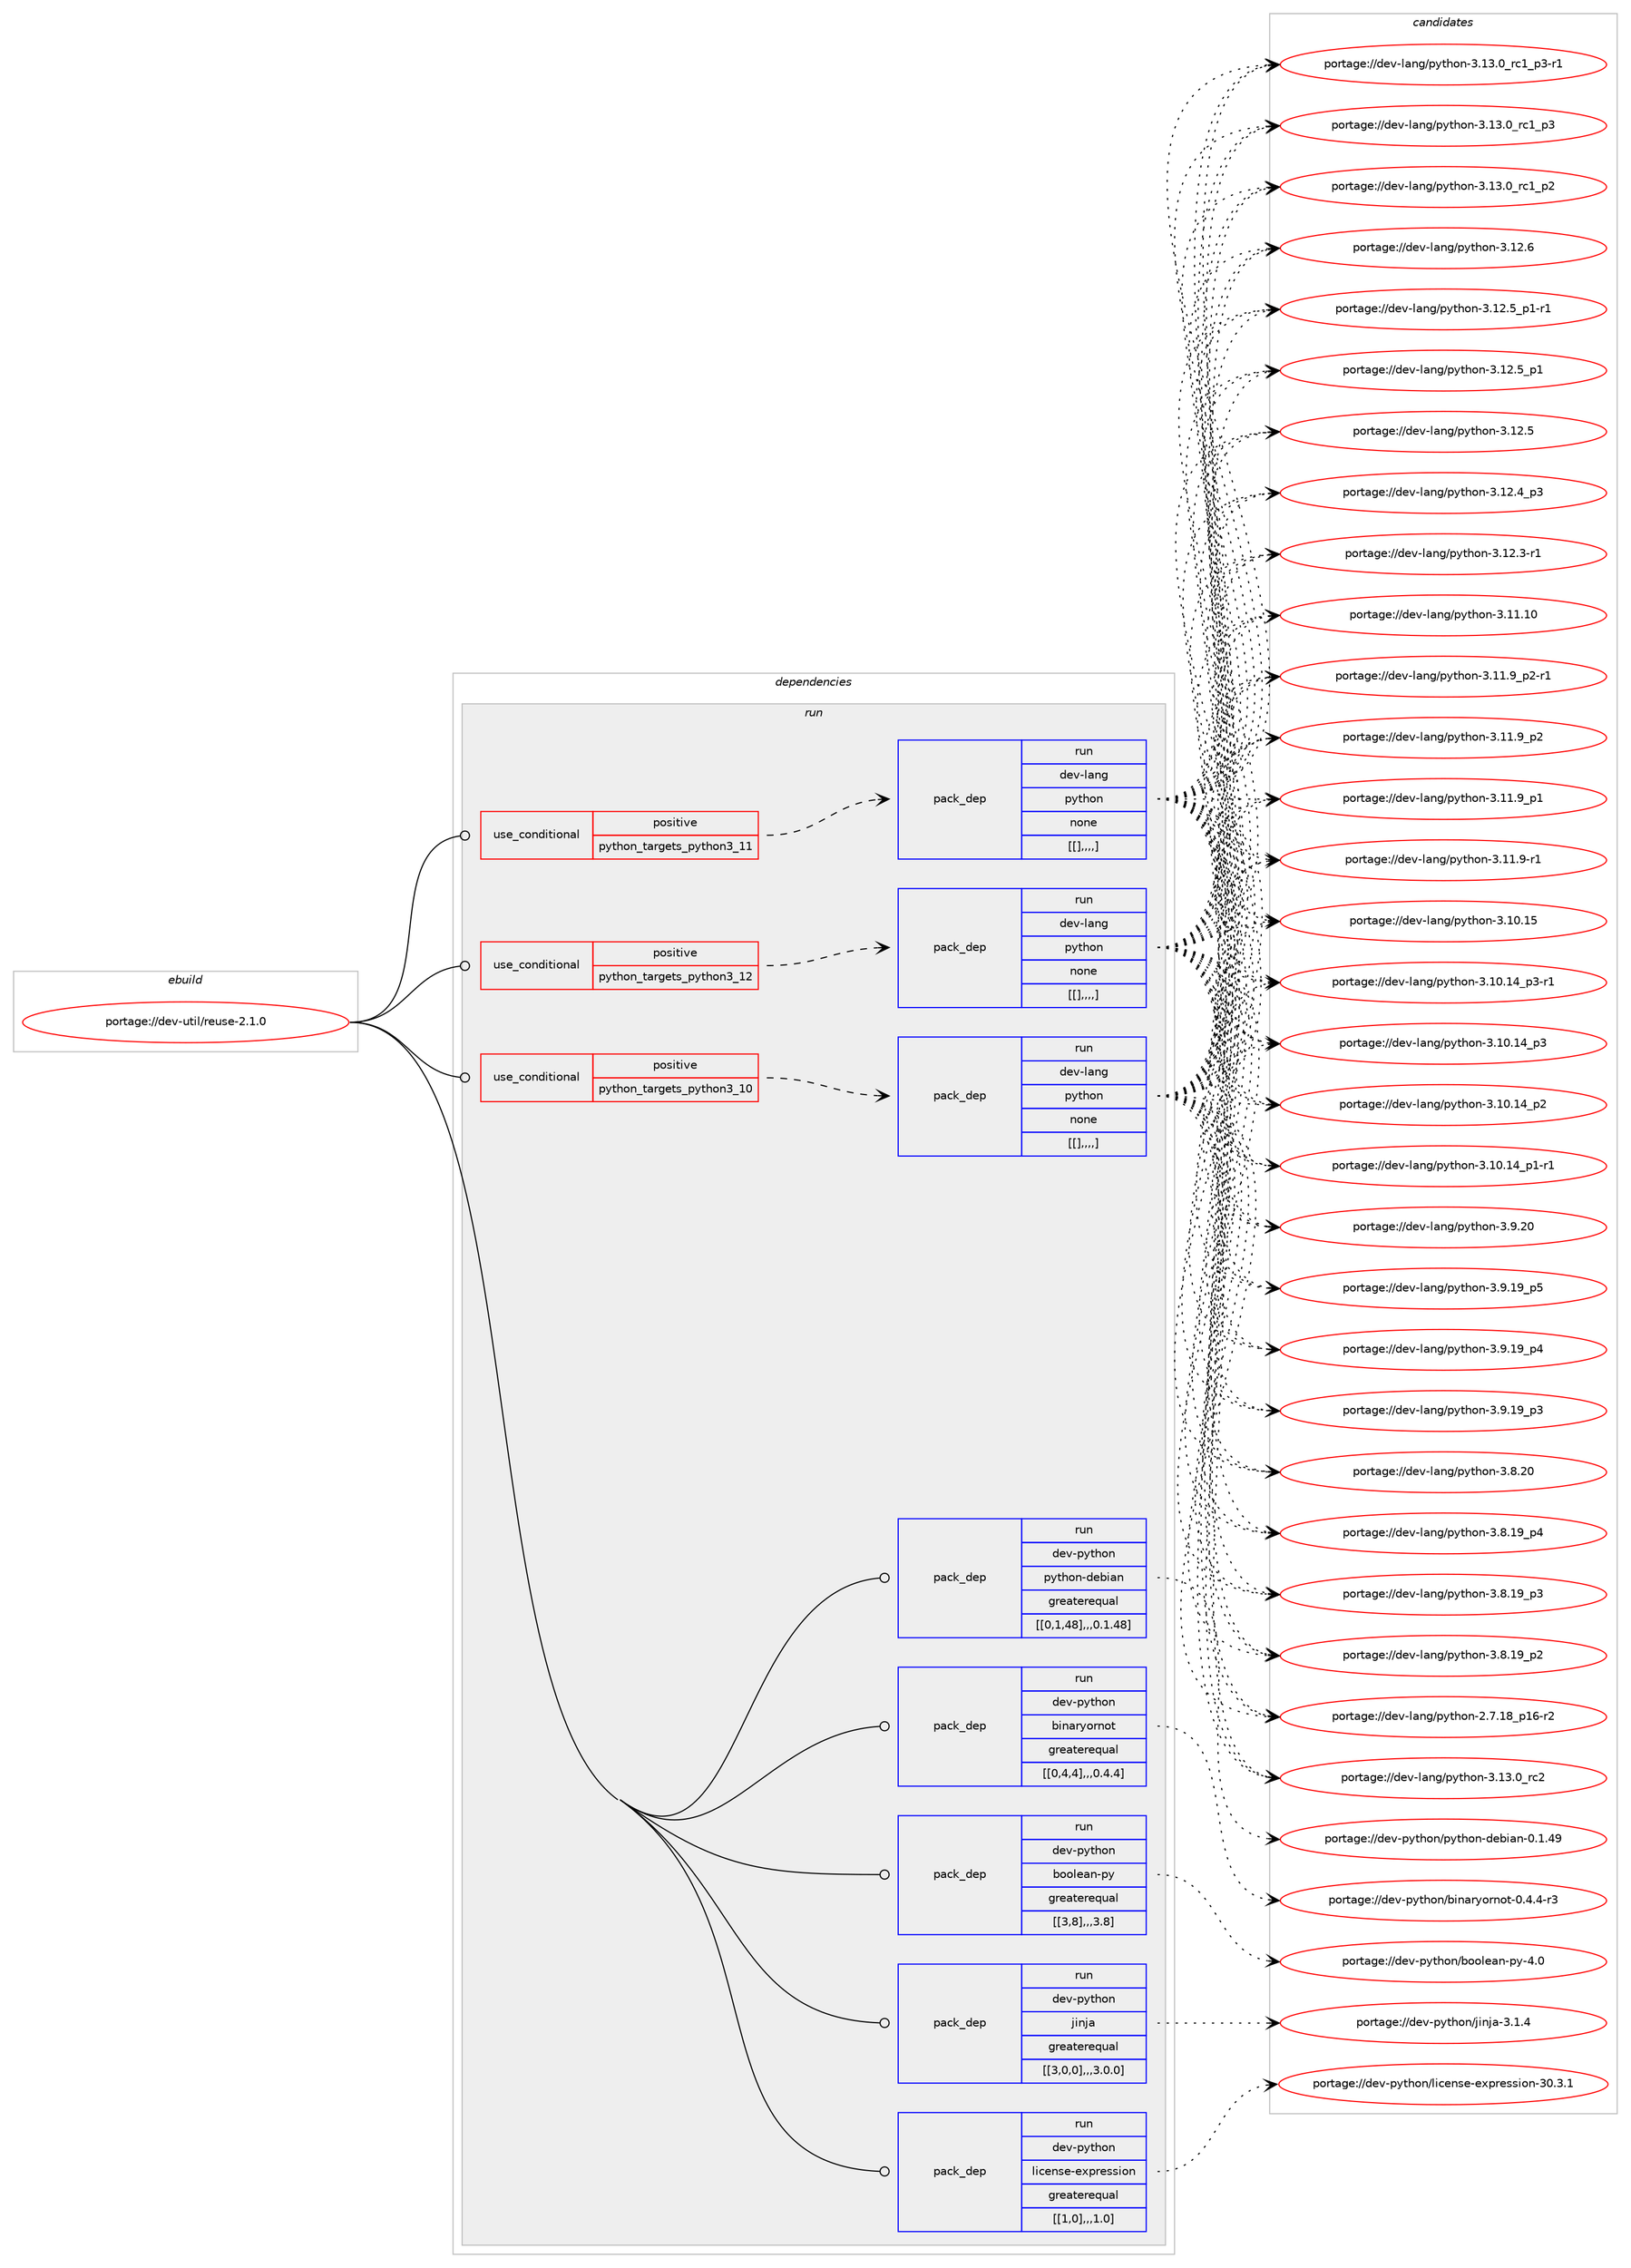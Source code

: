 digraph prolog {

# *************
# Graph options
# *************

newrank=true;
concentrate=true;
compound=true;
graph [rankdir=LR,fontname=Helvetica,fontsize=10,ranksep=1.5];#, ranksep=2.5, nodesep=0.2];
edge  [arrowhead=vee];
node  [fontname=Helvetica,fontsize=10];

# **********
# The ebuild
# **********

subgraph cluster_leftcol {
color=gray;
label=<<i>ebuild</i>>;
id [label="portage://dev-util/reuse-2.1.0", color=red, width=4, href="../dev-util/reuse-2.1.0.svg"];
}

# ****************
# The dependencies
# ****************

subgraph cluster_midcol {
color=gray;
label=<<i>dependencies</i>>;
subgraph cluster_compile {
fillcolor="#eeeeee";
style=filled;
label=<<i>compile</i>>;
}
subgraph cluster_compileandrun {
fillcolor="#eeeeee";
style=filled;
label=<<i>compile and run</i>>;
}
subgraph cluster_run {
fillcolor="#eeeeee";
style=filled;
label=<<i>run</i>>;
subgraph cond63395 {
dependency222886 [label=<<TABLE BORDER="0" CELLBORDER="1" CELLSPACING="0" CELLPADDING="4"><TR><TD ROWSPAN="3" CELLPADDING="10">use_conditional</TD></TR><TR><TD>positive</TD></TR><TR><TD>python_targets_python3_10</TD></TR></TABLE>>, shape=none, color=red];
subgraph pack158058 {
dependency222887 [label=<<TABLE BORDER="0" CELLBORDER="1" CELLSPACING="0" CELLPADDING="4" WIDTH="220"><TR><TD ROWSPAN="6" CELLPADDING="30">pack_dep</TD></TR><TR><TD WIDTH="110">run</TD></TR><TR><TD>dev-lang</TD></TR><TR><TD>python</TD></TR><TR><TD>none</TD></TR><TR><TD>[[],,,,]</TD></TR></TABLE>>, shape=none, color=blue];
}
dependency222886:e -> dependency222887:w [weight=20,style="dashed",arrowhead="vee"];
}
id:e -> dependency222886:w [weight=20,style="solid",arrowhead="odot"];
subgraph cond63396 {
dependency222888 [label=<<TABLE BORDER="0" CELLBORDER="1" CELLSPACING="0" CELLPADDING="4"><TR><TD ROWSPAN="3" CELLPADDING="10">use_conditional</TD></TR><TR><TD>positive</TD></TR><TR><TD>python_targets_python3_11</TD></TR></TABLE>>, shape=none, color=red];
subgraph pack158059 {
dependency222889 [label=<<TABLE BORDER="0" CELLBORDER="1" CELLSPACING="0" CELLPADDING="4" WIDTH="220"><TR><TD ROWSPAN="6" CELLPADDING="30">pack_dep</TD></TR><TR><TD WIDTH="110">run</TD></TR><TR><TD>dev-lang</TD></TR><TR><TD>python</TD></TR><TR><TD>none</TD></TR><TR><TD>[[],,,,]</TD></TR></TABLE>>, shape=none, color=blue];
}
dependency222888:e -> dependency222889:w [weight=20,style="dashed",arrowhead="vee"];
}
id:e -> dependency222888:w [weight=20,style="solid",arrowhead="odot"];
subgraph cond63397 {
dependency222890 [label=<<TABLE BORDER="0" CELLBORDER="1" CELLSPACING="0" CELLPADDING="4"><TR><TD ROWSPAN="3" CELLPADDING="10">use_conditional</TD></TR><TR><TD>positive</TD></TR><TR><TD>python_targets_python3_12</TD></TR></TABLE>>, shape=none, color=red];
subgraph pack158060 {
dependency222891 [label=<<TABLE BORDER="0" CELLBORDER="1" CELLSPACING="0" CELLPADDING="4" WIDTH="220"><TR><TD ROWSPAN="6" CELLPADDING="30">pack_dep</TD></TR><TR><TD WIDTH="110">run</TD></TR><TR><TD>dev-lang</TD></TR><TR><TD>python</TD></TR><TR><TD>none</TD></TR><TR><TD>[[],,,,]</TD></TR></TABLE>>, shape=none, color=blue];
}
dependency222890:e -> dependency222891:w [weight=20,style="dashed",arrowhead="vee"];
}
id:e -> dependency222890:w [weight=20,style="solid",arrowhead="odot"];
subgraph pack158061 {
dependency222892 [label=<<TABLE BORDER="0" CELLBORDER="1" CELLSPACING="0" CELLPADDING="4" WIDTH="220"><TR><TD ROWSPAN="6" CELLPADDING="30">pack_dep</TD></TR><TR><TD WIDTH="110">run</TD></TR><TR><TD>dev-python</TD></TR><TR><TD>binaryornot</TD></TR><TR><TD>greaterequal</TD></TR><TR><TD>[[0,4,4],,,0.4.4]</TD></TR></TABLE>>, shape=none, color=blue];
}
id:e -> dependency222892:w [weight=20,style="solid",arrowhead="odot"];
subgraph pack158062 {
dependency222893 [label=<<TABLE BORDER="0" CELLBORDER="1" CELLSPACING="0" CELLPADDING="4" WIDTH="220"><TR><TD ROWSPAN="6" CELLPADDING="30">pack_dep</TD></TR><TR><TD WIDTH="110">run</TD></TR><TR><TD>dev-python</TD></TR><TR><TD>boolean-py</TD></TR><TR><TD>greaterequal</TD></TR><TR><TD>[[3,8],,,3.8]</TD></TR></TABLE>>, shape=none, color=blue];
}
id:e -> dependency222893:w [weight=20,style="solid",arrowhead="odot"];
subgraph pack158063 {
dependency222894 [label=<<TABLE BORDER="0" CELLBORDER="1" CELLSPACING="0" CELLPADDING="4" WIDTH="220"><TR><TD ROWSPAN="6" CELLPADDING="30">pack_dep</TD></TR><TR><TD WIDTH="110">run</TD></TR><TR><TD>dev-python</TD></TR><TR><TD>jinja</TD></TR><TR><TD>greaterequal</TD></TR><TR><TD>[[3,0,0],,,3.0.0]</TD></TR></TABLE>>, shape=none, color=blue];
}
id:e -> dependency222894:w [weight=20,style="solid",arrowhead="odot"];
subgraph pack158064 {
dependency222895 [label=<<TABLE BORDER="0" CELLBORDER="1" CELLSPACING="0" CELLPADDING="4" WIDTH="220"><TR><TD ROWSPAN="6" CELLPADDING="30">pack_dep</TD></TR><TR><TD WIDTH="110">run</TD></TR><TR><TD>dev-python</TD></TR><TR><TD>license-expression</TD></TR><TR><TD>greaterequal</TD></TR><TR><TD>[[1,0],,,1.0]</TD></TR></TABLE>>, shape=none, color=blue];
}
id:e -> dependency222895:w [weight=20,style="solid",arrowhead="odot"];
subgraph pack158065 {
dependency222896 [label=<<TABLE BORDER="0" CELLBORDER="1" CELLSPACING="0" CELLPADDING="4" WIDTH="220"><TR><TD ROWSPAN="6" CELLPADDING="30">pack_dep</TD></TR><TR><TD WIDTH="110">run</TD></TR><TR><TD>dev-python</TD></TR><TR><TD>python-debian</TD></TR><TR><TD>greaterequal</TD></TR><TR><TD>[[0,1,48],,,0.1.48]</TD></TR></TABLE>>, shape=none, color=blue];
}
id:e -> dependency222896:w [weight=20,style="solid",arrowhead="odot"];
}
}

# **************
# The candidates
# **************

subgraph cluster_choices {
rank=same;
color=gray;
label=<<i>candidates</i>>;

subgraph choice158058 {
color=black;
nodesep=1;
choice10010111845108971101034711212111610411111045514649514648951149950 [label="portage://dev-lang/python-3.13.0_rc2", color=red, width=4,href="../dev-lang/python-3.13.0_rc2.svg"];
choice1001011184510897110103471121211161041111104551464951464895114994995112514511449 [label="portage://dev-lang/python-3.13.0_rc1_p3-r1", color=red, width=4,href="../dev-lang/python-3.13.0_rc1_p3-r1.svg"];
choice100101118451089711010347112121116104111110455146495146489511499499511251 [label="portage://dev-lang/python-3.13.0_rc1_p3", color=red, width=4,href="../dev-lang/python-3.13.0_rc1_p3.svg"];
choice100101118451089711010347112121116104111110455146495146489511499499511250 [label="portage://dev-lang/python-3.13.0_rc1_p2", color=red, width=4,href="../dev-lang/python-3.13.0_rc1_p2.svg"];
choice10010111845108971101034711212111610411111045514649504654 [label="portage://dev-lang/python-3.12.6", color=red, width=4,href="../dev-lang/python-3.12.6.svg"];
choice1001011184510897110103471121211161041111104551464950465395112494511449 [label="portage://dev-lang/python-3.12.5_p1-r1", color=red, width=4,href="../dev-lang/python-3.12.5_p1-r1.svg"];
choice100101118451089711010347112121116104111110455146495046539511249 [label="portage://dev-lang/python-3.12.5_p1", color=red, width=4,href="../dev-lang/python-3.12.5_p1.svg"];
choice10010111845108971101034711212111610411111045514649504653 [label="portage://dev-lang/python-3.12.5", color=red, width=4,href="../dev-lang/python-3.12.5.svg"];
choice100101118451089711010347112121116104111110455146495046529511251 [label="portage://dev-lang/python-3.12.4_p3", color=red, width=4,href="../dev-lang/python-3.12.4_p3.svg"];
choice100101118451089711010347112121116104111110455146495046514511449 [label="portage://dev-lang/python-3.12.3-r1", color=red, width=4,href="../dev-lang/python-3.12.3-r1.svg"];
choice1001011184510897110103471121211161041111104551464949464948 [label="portage://dev-lang/python-3.11.10", color=red, width=4,href="../dev-lang/python-3.11.10.svg"];
choice1001011184510897110103471121211161041111104551464949465795112504511449 [label="portage://dev-lang/python-3.11.9_p2-r1", color=red, width=4,href="../dev-lang/python-3.11.9_p2-r1.svg"];
choice100101118451089711010347112121116104111110455146494946579511250 [label="portage://dev-lang/python-3.11.9_p2", color=red, width=4,href="../dev-lang/python-3.11.9_p2.svg"];
choice100101118451089711010347112121116104111110455146494946579511249 [label="portage://dev-lang/python-3.11.9_p1", color=red, width=4,href="../dev-lang/python-3.11.9_p1.svg"];
choice100101118451089711010347112121116104111110455146494946574511449 [label="portage://dev-lang/python-3.11.9-r1", color=red, width=4,href="../dev-lang/python-3.11.9-r1.svg"];
choice1001011184510897110103471121211161041111104551464948464953 [label="portage://dev-lang/python-3.10.15", color=red, width=4,href="../dev-lang/python-3.10.15.svg"];
choice100101118451089711010347112121116104111110455146494846495295112514511449 [label="portage://dev-lang/python-3.10.14_p3-r1", color=red, width=4,href="../dev-lang/python-3.10.14_p3-r1.svg"];
choice10010111845108971101034711212111610411111045514649484649529511251 [label="portage://dev-lang/python-3.10.14_p3", color=red, width=4,href="../dev-lang/python-3.10.14_p3.svg"];
choice10010111845108971101034711212111610411111045514649484649529511250 [label="portage://dev-lang/python-3.10.14_p2", color=red, width=4,href="../dev-lang/python-3.10.14_p2.svg"];
choice100101118451089711010347112121116104111110455146494846495295112494511449 [label="portage://dev-lang/python-3.10.14_p1-r1", color=red, width=4,href="../dev-lang/python-3.10.14_p1-r1.svg"];
choice10010111845108971101034711212111610411111045514657465048 [label="portage://dev-lang/python-3.9.20", color=red, width=4,href="../dev-lang/python-3.9.20.svg"];
choice100101118451089711010347112121116104111110455146574649579511253 [label="portage://dev-lang/python-3.9.19_p5", color=red, width=4,href="../dev-lang/python-3.9.19_p5.svg"];
choice100101118451089711010347112121116104111110455146574649579511252 [label="portage://dev-lang/python-3.9.19_p4", color=red, width=4,href="../dev-lang/python-3.9.19_p4.svg"];
choice100101118451089711010347112121116104111110455146574649579511251 [label="portage://dev-lang/python-3.9.19_p3", color=red, width=4,href="../dev-lang/python-3.9.19_p3.svg"];
choice10010111845108971101034711212111610411111045514656465048 [label="portage://dev-lang/python-3.8.20", color=red, width=4,href="../dev-lang/python-3.8.20.svg"];
choice100101118451089711010347112121116104111110455146564649579511252 [label="portage://dev-lang/python-3.8.19_p4", color=red, width=4,href="../dev-lang/python-3.8.19_p4.svg"];
choice100101118451089711010347112121116104111110455146564649579511251 [label="portage://dev-lang/python-3.8.19_p3", color=red, width=4,href="../dev-lang/python-3.8.19_p3.svg"];
choice100101118451089711010347112121116104111110455146564649579511250 [label="portage://dev-lang/python-3.8.19_p2", color=red, width=4,href="../dev-lang/python-3.8.19_p2.svg"];
choice100101118451089711010347112121116104111110455046554649569511249544511450 [label="portage://dev-lang/python-2.7.18_p16-r2", color=red, width=4,href="../dev-lang/python-2.7.18_p16-r2.svg"];
dependency222887:e -> choice10010111845108971101034711212111610411111045514649514648951149950:w [style=dotted,weight="100"];
dependency222887:e -> choice1001011184510897110103471121211161041111104551464951464895114994995112514511449:w [style=dotted,weight="100"];
dependency222887:e -> choice100101118451089711010347112121116104111110455146495146489511499499511251:w [style=dotted,weight="100"];
dependency222887:e -> choice100101118451089711010347112121116104111110455146495146489511499499511250:w [style=dotted,weight="100"];
dependency222887:e -> choice10010111845108971101034711212111610411111045514649504654:w [style=dotted,weight="100"];
dependency222887:e -> choice1001011184510897110103471121211161041111104551464950465395112494511449:w [style=dotted,weight="100"];
dependency222887:e -> choice100101118451089711010347112121116104111110455146495046539511249:w [style=dotted,weight="100"];
dependency222887:e -> choice10010111845108971101034711212111610411111045514649504653:w [style=dotted,weight="100"];
dependency222887:e -> choice100101118451089711010347112121116104111110455146495046529511251:w [style=dotted,weight="100"];
dependency222887:e -> choice100101118451089711010347112121116104111110455146495046514511449:w [style=dotted,weight="100"];
dependency222887:e -> choice1001011184510897110103471121211161041111104551464949464948:w [style=dotted,weight="100"];
dependency222887:e -> choice1001011184510897110103471121211161041111104551464949465795112504511449:w [style=dotted,weight="100"];
dependency222887:e -> choice100101118451089711010347112121116104111110455146494946579511250:w [style=dotted,weight="100"];
dependency222887:e -> choice100101118451089711010347112121116104111110455146494946579511249:w [style=dotted,weight="100"];
dependency222887:e -> choice100101118451089711010347112121116104111110455146494946574511449:w [style=dotted,weight="100"];
dependency222887:e -> choice1001011184510897110103471121211161041111104551464948464953:w [style=dotted,weight="100"];
dependency222887:e -> choice100101118451089711010347112121116104111110455146494846495295112514511449:w [style=dotted,weight="100"];
dependency222887:e -> choice10010111845108971101034711212111610411111045514649484649529511251:w [style=dotted,weight="100"];
dependency222887:e -> choice10010111845108971101034711212111610411111045514649484649529511250:w [style=dotted,weight="100"];
dependency222887:e -> choice100101118451089711010347112121116104111110455146494846495295112494511449:w [style=dotted,weight="100"];
dependency222887:e -> choice10010111845108971101034711212111610411111045514657465048:w [style=dotted,weight="100"];
dependency222887:e -> choice100101118451089711010347112121116104111110455146574649579511253:w [style=dotted,weight="100"];
dependency222887:e -> choice100101118451089711010347112121116104111110455146574649579511252:w [style=dotted,weight="100"];
dependency222887:e -> choice100101118451089711010347112121116104111110455146574649579511251:w [style=dotted,weight="100"];
dependency222887:e -> choice10010111845108971101034711212111610411111045514656465048:w [style=dotted,weight="100"];
dependency222887:e -> choice100101118451089711010347112121116104111110455146564649579511252:w [style=dotted,weight="100"];
dependency222887:e -> choice100101118451089711010347112121116104111110455146564649579511251:w [style=dotted,weight="100"];
dependency222887:e -> choice100101118451089711010347112121116104111110455146564649579511250:w [style=dotted,weight="100"];
dependency222887:e -> choice100101118451089711010347112121116104111110455046554649569511249544511450:w [style=dotted,weight="100"];
}
subgraph choice158059 {
color=black;
nodesep=1;
choice10010111845108971101034711212111610411111045514649514648951149950 [label="portage://dev-lang/python-3.13.0_rc2", color=red, width=4,href="../dev-lang/python-3.13.0_rc2.svg"];
choice1001011184510897110103471121211161041111104551464951464895114994995112514511449 [label="portage://dev-lang/python-3.13.0_rc1_p3-r1", color=red, width=4,href="../dev-lang/python-3.13.0_rc1_p3-r1.svg"];
choice100101118451089711010347112121116104111110455146495146489511499499511251 [label="portage://dev-lang/python-3.13.0_rc1_p3", color=red, width=4,href="../dev-lang/python-3.13.0_rc1_p3.svg"];
choice100101118451089711010347112121116104111110455146495146489511499499511250 [label="portage://dev-lang/python-3.13.0_rc1_p2", color=red, width=4,href="../dev-lang/python-3.13.0_rc1_p2.svg"];
choice10010111845108971101034711212111610411111045514649504654 [label="portage://dev-lang/python-3.12.6", color=red, width=4,href="../dev-lang/python-3.12.6.svg"];
choice1001011184510897110103471121211161041111104551464950465395112494511449 [label="portage://dev-lang/python-3.12.5_p1-r1", color=red, width=4,href="../dev-lang/python-3.12.5_p1-r1.svg"];
choice100101118451089711010347112121116104111110455146495046539511249 [label="portage://dev-lang/python-3.12.5_p1", color=red, width=4,href="../dev-lang/python-3.12.5_p1.svg"];
choice10010111845108971101034711212111610411111045514649504653 [label="portage://dev-lang/python-3.12.5", color=red, width=4,href="../dev-lang/python-3.12.5.svg"];
choice100101118451089711010347112121116104111110455146495046529511251 [label="portage://dev-lang/python-3.12.4_p3", color=red, width=4,href="../dev-lang/python-3.12.4_p3.svg"];
choice100101118451089711010347112121116104111110455146495046514511449 [label="portage://dev-lang/python-3.12.3-r1", color=red, width=4,href="../dev-lang/python-3.12.3-r1.svg"];
choice1001011184510897110103471121211161041111104551464949464948 [label="portage://dev-lang/python-3.11.10", color=red, width=4,href="../dev-lang/python-3.11.10.svg"];
choice1001011184510897110103471121211161041111104551464949465795112504511449 [label="portage://dev-lang/python-3.11.9_p2-r1", color=red, width=4,href="../dev-lang/python-3.11.9_p2-r1.svg"];
choice100101118451089711010347112121116104111110455146494946579511250 [label="portage://dev-lang/python-3.11.9_p2", color=red, width=4,href="../dev-lang/python-3.11.9_p2.svg"];
choice100101118451089711010347112121116104111110455146494946579511249 [label="portage://dev-lang/python-3.11.9_p1", color=red, width=4,href="../dev-lang/python-3.11.9_p1.svg"];
choice100101118451089711010347112121116104111110455146494946574511449 [label="portage://dev-lang/python-3.11.9-r1", color=red, width=4,href="../dev-lang/python-3.11.9-r1.svg"];
choice1001011184510897110103471121211161041111104551464948464953 [label="portage://dev-lang/python-3.10.15", color=red, width=4,href="../dev-lang/python-3.10.15.svg"];
choice100101118451089711010347112121116104111110455146494846495295112514511449 [label="portage://dev-lang/python-3.10.14_p3-r1", color=red, width=4,href="../dev-lang/python-3.10.14_p3-r1.svg"];
choice10010111845108971101034711212111610411111045514649484649529511251 [label="portage://dev-lang/python-3.10.14_p3", color=red, width=4,href="../dev-lang/python-3.10.14_p3.svg"];
choice10010111845108971101034711212111610411111045514649484649529511250 [label="portage://dev-lang/python-3.10.14_p2", color=red, width=4,href="../dev-lang/python-3.10.14_p2.svg"];
choice100101118451089711010347112121116104111110455146494846495295112494511449 [label="portage://dev-lang/python-3.10.14_p1-r1", color=red, width=4,href="../dev-lang/python-3.10.14_p1-r1.svg"];
choice10010111845108971101034711212111610411111045514657465048 [label="portage://dev-lang/python-3.9.20", color=red, width=4,href="../dev-lang/python-3.9.20.svg"];
choice100101118451089711010347112121116104111110455146574649579511253 [label="portage://dev-lang/python-3.9.19_p5", color=red, width=4,href="../dev-lang/python-3.9.19_p5.svg"];
choice100101118451089711010347112121116104111110455146574649579511252 [label="portage://dev-lang/python-3.9.19_p4", color=red, width=4,href="../dev-lang/python-3.9.19_p4.svg"];
choice100101118451089711010347112121116104111110455146574649579511251 [label="portage://dev-lang/python-3.9.19_p3", color=red, width=4,href="../dev-lang/python-3.9.19_p3.svg"];
choice10010111845108971101034711212111610411111045514656465048 [label="portage://dev-lang/python-3.8.20", color=red, width=4,href="../dev-lang/python-3.8.20.svg"];
choice100101118451089711010347112121116104111110455146564649579511252 [label="portage://dev-lang/python-3.8.19_p4", color=red, width=4,href="../dev-lang/python-3.8.19_p4.svg"];
choice100101118451089711010347112121116104111110455146564649579511251 [label="portage://dev-lang/python-3.8.19_p3", color=red, width=4,href="../dev-lang/python-3.8.19_p3.svg"];
choice100101118451089711010347112121116104111110455146564649579511250 [label="portage://dev-lang/python-3.8.19_p2", color=red, width=4,href="../dev-lang/python-3.8.19_p2.svg"];
choice100101118451089711010347112121116104111110455046554649569511249544511450 [label="portage://dev-lang/python-2.7.18_p16-r2", color=red, width=4,href="../dev-lang/python-2.7.18_p16-r2.svg"];
dependency222889:e -> choice10010111845108971101034711212111610411111045514649514648951149950:w [style=dotted,weight="100"];
dependency222889:e -> choice1001011184510897110103471121211161041111104551464951464895114994995112514511449:w [style=dotted,weight="100"];
dependency222889:e -> choice100101118451089711010347112121116104111110455146495146489511499499511251:w [style=dotted,weight="100"];
dependency222889:e -> choice100101118451089711010347112121116104111110455146495146489511499499511250:w [style=dotted,weight="100"];
dependency222889:e -> choice10010111845108971101034711212111610411111045514649504654:w [style=dotted,weight="100"];
dependency222889:e -> choice1001011184510897110103471121211161041111104551464950465395112494511449:w [style=dotted,weight="100"];
dependency222889:e -> choice100101118451089711010347112121116104111110455146495046539511249:w [style=dotted,weight="100"];
dependency222889:e -> choice10010111845108971101034711212111610411111045514649504653:w [style=dotted,weight="100"];
dependency222889:e -> choice100101118451089711010347112121116104111110455146495046529511251:w [style=dotted,weight="100"];
dependency222889:e -> choice100101118451089711010347112121116104111110455146495046514511449:w [style=dotted,weight="100"];
dependency222889:e -> choice1001011184510897110103471121211161041111104551464949464948:w [style=dotted,weight="100"];
dependency222889:e -> choice1001011184510897110103471121211161041111104551464949465795112504511449:w [style=dotted,weight="100"];
dependency222889:e -> choice100101118451089711010347112121116104111110455146494946579511250:w [style=dotted,weight="100"];
dependency222889:e -> choice100101118451089711010347112121116104111110455146494946579511249:w [style=dotted,weight="100"];
dependency222889:e -> choice100101118451089711010347112121116104111110455146494946574511449:w [style=dotted,weight="100"];
dependency222889:e -> choice1001011184510897110103471121211161041111104551464948464953:w [style=dotted,weight="100"];
dependency222889:e -> choice100101118451089711010347112121116104111110455146494846495295112514511449:w [style=dotted,weight="100"];
dependency222889:e -> choice10010111845108971101034711212111610411111045514649484649529511251:w [style=dotted,weight="100"];
dependency222889:e -> choice10010111845108971101034711212111610411111045514649484649529511250:w [style=dotted,weight="100"];
dependency222889:e -> choice100101118451089711010347112121116104111110455146494846495295112494511449:w [style=dotted,weight="100"];
dependency222889:e -> choice10010111845108971101034711212111610411111045514657465048:w [style=dotted,weight="100"];
dependency222889:e -> choice100101118451089711010347112121116104111110455146574649579511253:w [style=dotted,weight="100"];
dependency222889:e -> choice100101118451089711010347112121116104111110455146574649579511252:w [style=dotted,weight="100"];
dependency222889:e -> choice100101118451089711010347112121116104111110455146574649579511251:w [style=dotted,weight="100"];
dependency222889:e -> choice10010111845108971101034711212111610411111045514656465048:w [style=dotted,weight="100"];
dependency222889:e -> choice100101118451089711010347112121116104111110455146564649579511252:w [style=dotted,weight="100"];
dependency222889:e -> choice100101118451089711010347112121116104111110455146564649579511251:w [style=dotted,weight="100"];
dependency222889:e -> choice100101118451089711010347112121116104111110455146564649579511250:w [style=dotted,weight="100"];
dependency222889:e -> choice100101118451089711010347112121116104111110455046554649569511249544511450:w [style=dotted,weight="100"];
}
subgraph choice158060 {
color=black;
nodesep=1;
choice10010111845108971101034711212111610411111045514649514648951149950 [label="portage://dev-lang/python-3.13.0_rc2", color=red, width=4,href="../dev-lang/python-3.13.0_rc2.svg"];
choice1001011184510897110103471121211161041111104551464951464895114994995112514511449 [label="portage://dev-lang/python-3.13.0_rc1_p3-r1", color=red, width=4,href="../dev-lang/python-3.13.0_rc1_p3-r1.svg"];
choice100101118451089711010347112121116104111110455146495146489511499499511251 [label="portage://dev-lang/python-3.13.0_rc1_p3", color=red, width=4,href="../dev-lang/python-3.13.0_rc1_p3.svg"];
choice100101118451089711010347112121116104111110455146495146489511499499511250 [label="portage://dev-lang/python-3.13.0_rc1_p2", color=red, width=4,href="../dev-lang/python-3.13.0_rc1_p2.svg"];
choice10010111845108971101034711212111610411111045514649504654 [label="portage://dev-lang/python-3.12.6", color=red, width=4,href="../dev-lang/python-3.12.6.svg"];
choice1001011184510897110103471121211161041111104551464950465395112494511449 [label="portage://dev-lang/python-3.12.5_p1-r1", color=red, width=4,href="../dev-lang/python-3.12.5_p1-r1.svg"];
choice100101118451089711010347112121116104111110455146495046539511249 [label="portage://dev-lang/python-3.12.5_p1", color=red, width=4,href="../dev-lang/python-3.12.5_p1.svg"];
choice10010111845108971101034711212111610411111045514649504653 [label="portage://dev-lang/python-3.12.5", color=red, width=4,href="../dev-lang/python-3.12.5.svg"];
choice100101118451089711010347112121116104111110455146495046529511251 [label="portage://dev-lang/python-3.12.4_p3", color=red, width=4,href="../dev-lang/python-3.12.4_p3.svg"];
choice100101118451089711010347112121116104111110455146495046514511449 [label="portage://dev-lang/python-3.12.3-r1", color=red, width=4,href="../dev-lang/python-3.12.3-r1.svg"];
choice1001011184510897110103471121211161041111104551464949464948 [label="portage://dev-lang/python-3.11.10", color=red, width=4,href="../dev-lang/python-3.11.10.svg"];
choice1001011184510897110103471121211161041111104551464949465795112504511449 [label="portage://dev-lang/python-3.11.9_p2-r1", color=red, width=4,href="../dev-lang/python-3.11.9_p2-r1.svg"];
choice100101118451089711010347112121116104111110455146494946579511250 [label="portage://dev-lang/python-3.11.9_p2", color=red, width=4,href="../dev-lang/python-3.11.9_p2.svg"];
choice100101118451089711010347112121116104111110455146494946579511249 [label="portage://dev-lang/python-3.11.9_p1", color=red, width=4,href="../dev-lang/python-3.11.9_p1.svg"];
choice100101118451089711010347112121116104111110455146494946574511449 [label="portage://dev-lang/python-3.11.9-r1", color=red, width=4,href="../dev-lang/python-3.11.9-r1.svg"];
choice1001011184510897110103471121211161041111104551464948464953 [label="portage://dev-lang/python-3.10.15", color=red, width=4,href="../dev-lang/python-3.10.15.svg"];
choice100101118451089711010347112121116104111110455146494846495295112514511449 [label="portage://dev-lang/python-3.10.14_p3-r1", color=red, width=4,href="../dev-lang/python-3.10.14_p3-r1.svg"];
choice10010111845108971101034711212111610411111045514649484649529511251 [label="portage://dev-lang/python-3.10.14_p3", color=red, width=4,href="../dev-lang/python-3.10.14_p3.svg"];
choice10010111845108971101034711212111610411111045514649484649529511250 [label="portage://dev-lang/python-3.10.14_p2", color=red, width=4,href="../dev-lang/python-3.10.14_p2.svg"];
choice100101118451089711010347112121116104111110455146494846495295112494511449 [label="portage://dev-lang/python-3.10.14_p1-r1", color=red, width=4,href="../dev-lang/python-3.10.14_p1-r1.svg"];
choice10010111845108971101034711212111610411111045514657465048 [label="portage://dev-lang/python-3.9.20", color=red, width=4,href="../dev-lang/python-3.9.20.svg"];
choice100101118451089711010347112121116104111110455146574649579511253 [label="portage://dev-lang/python-3.9.19_p5", color=red, width=4,href="../dev-lang/python-3.9.19_p5.svg"];
choice100101118451089711010347112121116104111110455146574649579511252 [label="portage://dev-lang/python-3.9.19_p4", color=red, width=4,href="../dev-lang/python-3.9.19_p4.svg"];
choice100101118451089711010347112121116104111110455146574649579511251 [label="portage://dev-lang/python-3.9.19_p3", color=red, width=4,href="../dev-lang/python-3.9.19_p3.svg"];
choice10010111845108971101034711212111610411111045514656465048 [label="portage://dev-lang/python-3.8.20", color=red, width=4,href="../dev-lang/python-3.8.20.svg"];
choice100101118451089711010347112121116104111110455146564649579511252 [label="portage://dev-lang/python-3.8.19_p4", color=red, width=4,href="../dev-lang/python-3.8.19_p4.svg"];
choice100101118451089711010347112121116104111110455146564649579511251 [label="portage://dev-lang/python-3.8.19_p3", color=red, width=4,href="../dev-lang/python-3.8.19_p3.svg"];
choice100101118451089711010347112121116104111110455146564649579511250 [label="portage://dev-lang/python-3.8.19_p2", color=red, width=4,href="../dev-lang/python-3.8.19_p2.svg"];
choice100101118451089711010347112121116104111110455046554649569511249544511450 [label="portage://dev-lang/python-2.7.18_p16-r2", color=red, width=4,href="../dev-lang/python-2.7.18_p16-r2.svg"];
dependency222891:e -> choice10010111845108971101034711212111610411111045514649514648951149950:w [style=dotted,weight="100"];
dependency222891:e -> choice1001011184510897110103471121211161041111104551464951464895114994995112514511449:w [style=dotted,weight="100"];
dependency222891:e -> choice100101118451089711010347112121116104111110455146495146489511499499511251:w [style=dotted,weight="100"];
dependency222891:e -> choice100101118451089711010347112121116104111110455146495146489511499499511250:w [style=dotted,weight="100"];
dependency222891:e -> choice10010111845108971101034711212111610411111045514649504654:w [style=dotted,weight="100"];
dependency222891:e -> choice1001011184510897110103471121211161041111104551464950465395112494511449:w [style=dotted,weight="100"];
dependency222891:e -> choice100101118451089711010347112121116104111110455146495046539511249:w [style=dotted,weight="100"];
dependency222891:e -> choice10010111845108971101034711212111610411111045514649504653:w [style=dotted,weight="100"];
dependency222891:e -> choice100101118451089711010347112121116104111110455146495046529511251:w [style=dotted,weight="100"];
dependency222891:e -> choice100101118451089711010347112121116104111110455146495046514511449:w [style=dotted,weight="100"];
dependency222891:e -> choice1001011184510897110103471121211161041111104551464949464948:w [style=dotted,weight="100"];
dependency222891:e -> choice1001011184510897110103471121211161041111104551464949465795112504511449:w [style=dotted,weight="100"];
dependency222891:e -> choice100101118451089711010347112121116104111110455146494946579511250:w [style=dotted,weight="100"];
dependency222891:e -> choice100101118451089711010347112121116104111110455146494946579511249:w [style=dotted,weight="100"];
dependency222891:e -> choice100101118451089711010347112121116104111110455146494946574511449:w [style=dotted,weight="100"];
dependency222891:e -> choice1001011184510897110103471121211161041111104551464948464953:w [style=dotted,weight="100"];
dependency222891:e -> choice100101118451089711010347112121116104111110455146494846495295112514511449:w [style=dotted,weight="100"];
dependency222891:e -> choice10010111845108971101034711212111610411111045514649484649529511251:w [style=dotted,weight="100"];
dependency222891:e -> choice10010111845108971101034711212111610411111045514649484649529511250:w [style=dotted,weight="100"];
dependency222891:e -> choice100101118451089711010347112121116104111110455146494846495295112494511449:w [style=dotted,weight="100"];
dependency222891:e -> choice10010111845108971101034711212111610411111045514657465048:w [style=dotted,weight="100"];
dependency222891:e -> choice100101118451089711010347112121116104111110455146574649579511253:w [style=dotted,weight="100"];
dependency222891:e -> choice100101118451089711010347112121116104111110455146574649579511252:w [style=dotted,weight="100"];
dependency222891:e -> choice100101118451089711010347112121116104111110455146574649579511251:w [style=dotted,weight="100"];
dependency222891:e -> choice10010111845108971101034711212111610411111045514656465048:w [style=dotted,weight="100"];
dependency222891:e -> choice100101118451089711010347112121116104111110455146564649579511252:w [style=dotted,weight="100"];
dependency222891:e -> choice100101118451089711010347112121116104111110455146564649579511251:w [style=dotted,weight="100"];
dependency222891:e -> choice100101118451089711010347112121116104111110455146564649579511250:w [style=dotted,weight="100"];
dependency222891:e -> choice100101118451089711010347112121116104111110455046554649569511249544511450:w [style=dotted,weight="100"];
}
subgraph choice158061 {
color=black;
nodesep=1;
choice100101118451121211161041111104798105110971141211111141101111164548465246524511451 [label="portage://dev-python/binaryornot-0.4.4-r3", color=red, width=4,href="../dev-python/binaryornot-0.4.4-r3.svg"];
dependency222892:e -> choice100101118451121211161041111104798105110971141211111141101111164548465246524511451:w [style=dotted,weight="100"];
}
subgraph choice158062 {
color=black;
nodesep=1;
choice100101118451121211161041111104798111111108101971104511212145524648 [label="portage://dev-python/boolean-py-4.0", color=red, width=4,href="../dev-python/boolean-py-4.0.svg"];
dependency222893:e -> choice100101118451121211161041111104798111111108101971104511212145524648:w [style=dotted,weight="100"];
}
subgraph choice158063 {
color=black;
nodesep=1;
choice100101118451121211161041111104710610511010697455146494652 [label="portage://dev-python/jinja-3.1.4", color=red, width=4,href="../dev-python/jinja-3.1.4.svg"];
dependency222894:e -> choice100101118451121211161041111104710610511010697455146494652:w [style=dotted,weight="100"];
}
subgraph choice158064 {
color=black;
nodesep=1;
choice1001011184511212111610411111047108105991011101151014510112011211410111511510511111045514846514649 [label="portage://dev-python/license-expression-30.3.1", color=red, width=4,href="../dev-python/license-expression-30.3.1.svg"];
dependency222895:e -> choice1001011184511212111610411111047108105991011101151014510112011211410111511510511111045514846514649:w [style=dotted,weight="100"];
}
subgraph choice158065 {
color=black;
nodesep=1;
choice100101118451121211161041111104711212111610411111045100101981059711045484649465257 [label="portage://dev-python/python-debian-0.1.49", color=red, width=4,href="../dev-python/python-debian-0.1.49.svg"];
dependency222896:e -> choice100101118451121211161041111104711212111610411111045100101981059711045484649465257:w [style=dotted,weight="100"];
}
}

}

